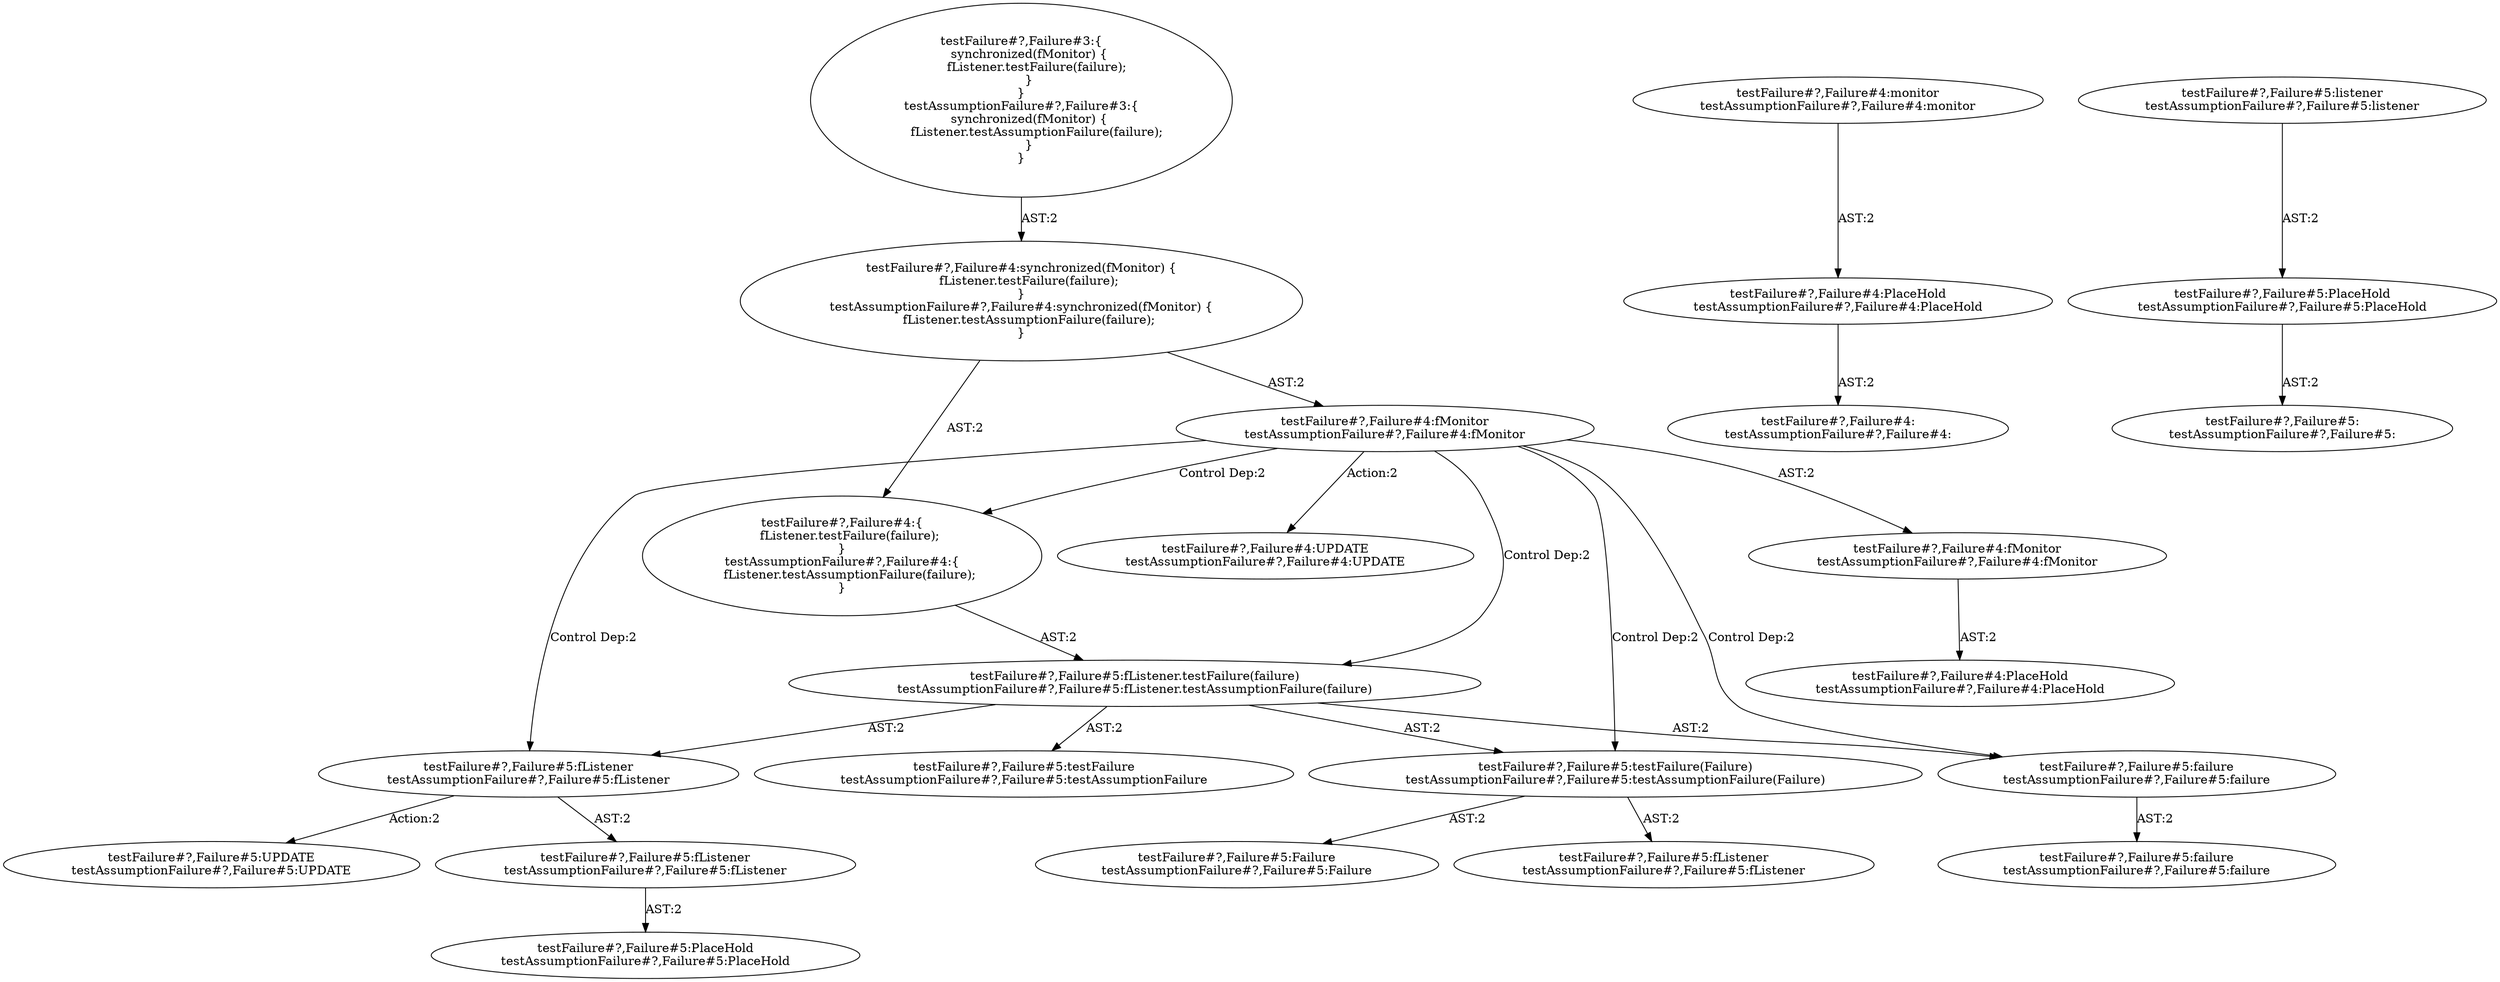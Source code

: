 digraph "Pattern" {
0 [label="testFailure#?,Failure#4:UPDATE
testAssumptionFailure#?,Failure#4:UPDATE" shape=ellipse]
1 [label="testFailure#?,Failure#4:fMonitor
testAssumptionFailure#?,Failure#4:fMonitor" shape=ellipse]
2 [label="testFailure#?,Failure#4:synchronized(fMonitor) \{
    fListener.testFailure(failure);
\}
testAssumptionFailure#?,Failure#4:synchronized(fMonitor) \{
    fListener.testAssumptionFailure(failure);
\}" shape=ellipse]
3 [label="testFailure#?,Failure#3:\{
    synchronized(fMonitor) \{
        fListener.testFailure(failure);
    \}
\}
testAssumptionFailure#?,Failure#3:\{
    synchronized(fMonitor) \{
        fListener.testAssumptionFailure(failure);
    \}
\}" shape=ellipse]
4 [label="testFailure#?,Failure#4:\{
    fListener.testFailure(failure);
\}
testAssumptionFailure#?,Failure#4:\{
    fListener.testAssumptionFailure(failure);
\}" shape=ellipse]
5 [label="testFailure#?,Failure#4:monitor
testAssumptionFailure#?,Failure#4:monitor" shape=ellipse]
6 [label="testFailure#?,Failure#4:PlaceHold
testAssumptionFailure#?,Failure#4:PlaceHold" shape=ellipse]
7 [label="testFailure#?,Failure#4:
testAssumptionFailure#?,Failure#4:" shape=ellipse]
8 [label="testFailure#?,Failure#5:fListener.testFailure(failure)
testAssumptionFailure#?,Failure#5:fListener.testAssumptionFailure(failure)" shape=ellipse]
9 [label="testFailure#?,Failure#5:fListener
testAssumptionFailure#?,Failure#5:fListener" shape=ellipse]
10 [label="testFailure#?,Failure#5:listener
testAssumptionFailure#?,Failure#5:listener" shape=ellipse]
11 [label="testFailure#?,Failure#5:PlaceHold
testAssumptionFailure#?,Failure#5:PlaceHold" shape=ellipse]
12 [label="testFailure#?,Failure#5:
testAssumptionFailure#?,Failure#5:" shape=ellipse]
13 [label="testFailure#?,Failure#5:testFailure(Failure)
testAssumptionFailure#?,Failure#5:testAssumptionFailure(Failure)" shape=ellipse]
14 [label="testFailure#?,Failure#5:failure
testAssumptionFailure#?,Failure#5:failure" shape=ellipse]
15 [label="testFailure#?,Failure#5:failure
testAssumptionFailure#?,Failure#5:failure" shape=ellipse]
16 [label="testFailure#?,Failure#5:testFailure
testAssumptionFailure#?,Failure#5:testAssumptionFailure" shape=ellipse]
17 [label="testFailure#?,Failure#5:fListener
testAssumptionFailure#?,Failure#5:fListener" shape=ellipse]
18 [label="testFailure#?,Failure#5:PlaceHold
testAssumptionFailure#?,Failure#5:PlaceHold" shape=ellipse]
19 [label="testFailure#?,Failure#5:UPDATE
testAssumptionFailure#?,Failure#5:UPDATE" shape=ellipse]
20 [label="testFailure#?,Failure#5:fListener
testAssumptionFailure#?,Failure#5:fListener" shape=ellipse]
21 [label="testFailure#?,Failure#5:Failure
testAssumptionFailure#?,Failure#5:Failure" shape=ellipse]
22 [label="testFailure#?,Failure#4:fMonitor
testAssumptionFailure#?,Failure#4:fMonitor" shape=ellipse]
23 [label="testFailure#?,Failure#4:PlaceHold
testAssumptionFailure#?,Failure#4:PlaceHold" shape=ellipse]
1 -> 0 [label="Action:2"];
1 -> 22 [label="AST:2"];
1 -> 4 [label="Control Dep:2"];
1 -> 8 [label="Control Dep:2"];
1 -> 13 [label="Control Dep:2"];
1 -> 9 [label="Control Dep:2"];
1 -> 14 [label="Control Dep:2"];
2 -> 1 [label="AST:2"];
2 -> 4 [label="AST:2"];
3 -> 2 [label="AST:2"];
4 -> 8 [label="AST:2"];
5 -> 6 [label="AST:2"];
6 -> 7 [label="AST:2"];
8 -> 16 [label="AST:2"];
8 -> 9 [label="AST:2"];
8 -> 13 [label="AST:2"];
8 -> 14 [label="AST:2"];
9 -> 17 [label="AST:2"];
9 -> 19 [label="Action:2"];
10 -> 11 [label="AST:2"];
11 -> 12 [label="AST:2"];
13 -> 20 [label="AST:2"];
13 -> 21 [label="AST:2"];
14 -> 15 [label="AST:2"];
17 -> 18 [label="AST:2"];
22 -> 23 [label="AST:2"];
}